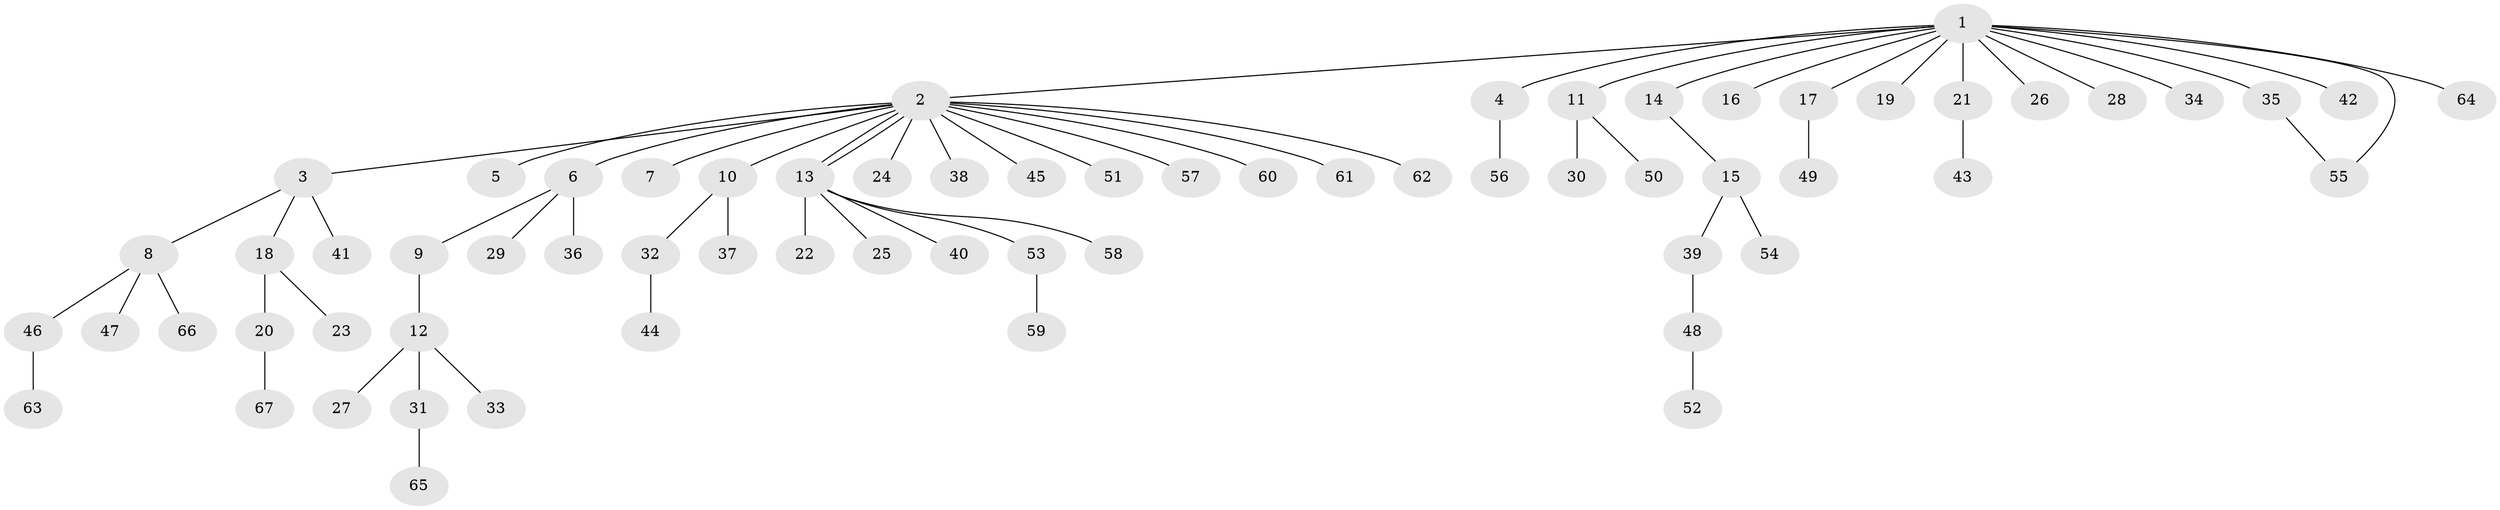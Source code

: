 // coarse degree distribution, {1: 0.8636363636363636, 10: 0.045454545454545456, 2: 0.045454545454545456, 11: 0.045454545454545456}
// Generated by graph-tools (version 1.1) at 2025/36/03/04/25 23:36:48]
// undirected, 67 vertices, 68 edges
graph export_dot {
  node [color=gray90,style=filled];
  1;
  2;
  3;
  4;
  5;
  6;
  7;
  8;
  9;
  10;
  11;
  12;
  13;
  14;
  15;
  16;
  17;
  18;
  19;
  20;
  21;
  22;
  23;
  24;
  25;
  26;
  27;
  28;
  29;
  30;
  31;
  32;
  33;
  34;
  35;
  36;
  37;
  38;
  39;
  40;
  41;
  42;
  43;
  44;
  45;
  46;
  47;
  48;
  49;
  50;
  51;
  52;
  53;
  54;
  55;
  56;
  57;
  58;
  59;
  60;
  61;
  62;
  63;
  64;
  65;
  66;
  67;
  1 -- 2;
  1 -- 4;
  1 -- 11;
  1 -- 14;
  1 -- 16;
  1 -- 17;
  1 -- 19;
  1 -- 21;
  1 -- 26;
  1 -- 28;
  1 -- 34;
  1 -- 35;
  1 -- 42;
  1 -- 55;
  1 -- 64;
  2 -- 3;
  2 -- 5;
  2 -- 6;
  2 -- 7;
  2 -- 10;
  2 -- 13;
  2 -- 13;
  2 -- 24;
  2 -- 38;
  2 -- 45;
  2 -- 51;
  2 -- 57;
  2 -- 60;
  2 -- 61;
  2 -- 62;
  3 -- 8;
  3 -- 18;
  3 -- 41;
  4 -- 56;
  6 -- 9;
  6 -- 29;
  6 -- 36;
  8 -- 46;
  8 -- 47;
  8 -- 66;
  9 -- 12;
  10 -- 32;
  10 -- 37;
  11 -- 30;
  11 -- 50;
  12 -- 27;
  12 -- 31;
  12 -- 33;
  13 -- 22;
  13 -- 25;
  13 -- 40;
  13 -- 53;
  13 -- 58;
  14 -- 15;
  15 -- 39;
  15 -- 54;
  17 -- 49;
  18 -- 20;
  18 -- 23;
  20 -- 67;
  21 -- 43;
  31 -- 65;
  32 -- 44;
  35 -- 55;
  39 -- 48;
  46 -- 63;
  48 -- 52;
  53 -- 59;
}
